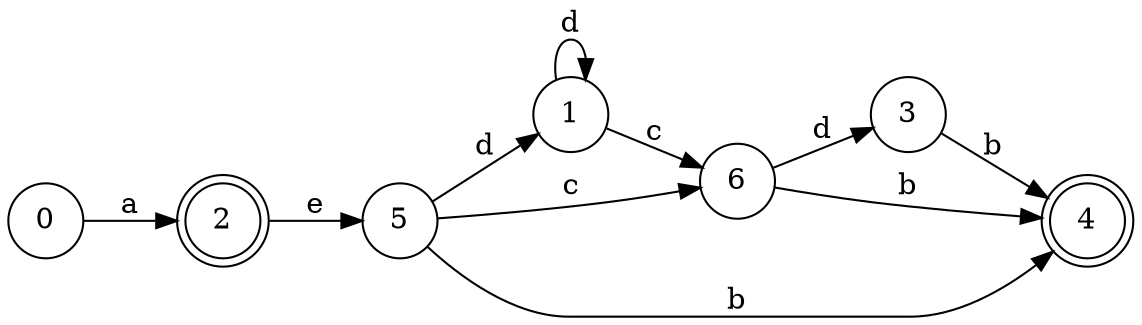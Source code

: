 digraph DFA {
  rankdir=LR;
  node [shape = circle];
  0 -> 2 [label="a"];
  1 -> 6 [label="c"];
  1 -> 1 [label="d"];
  2 [shape = doublecircle];
  2 -> 5 [label="e"];
  3 -> 4 [label="b"];
  4 [shape = doublecircle];
  5 -> 4 [label="b"];
  5 -> 6 [label="c"];
  5 -> 1 [label="d"];
  6 -> 4 [label="b"];
  6 -> 3 [label="d"];
}
